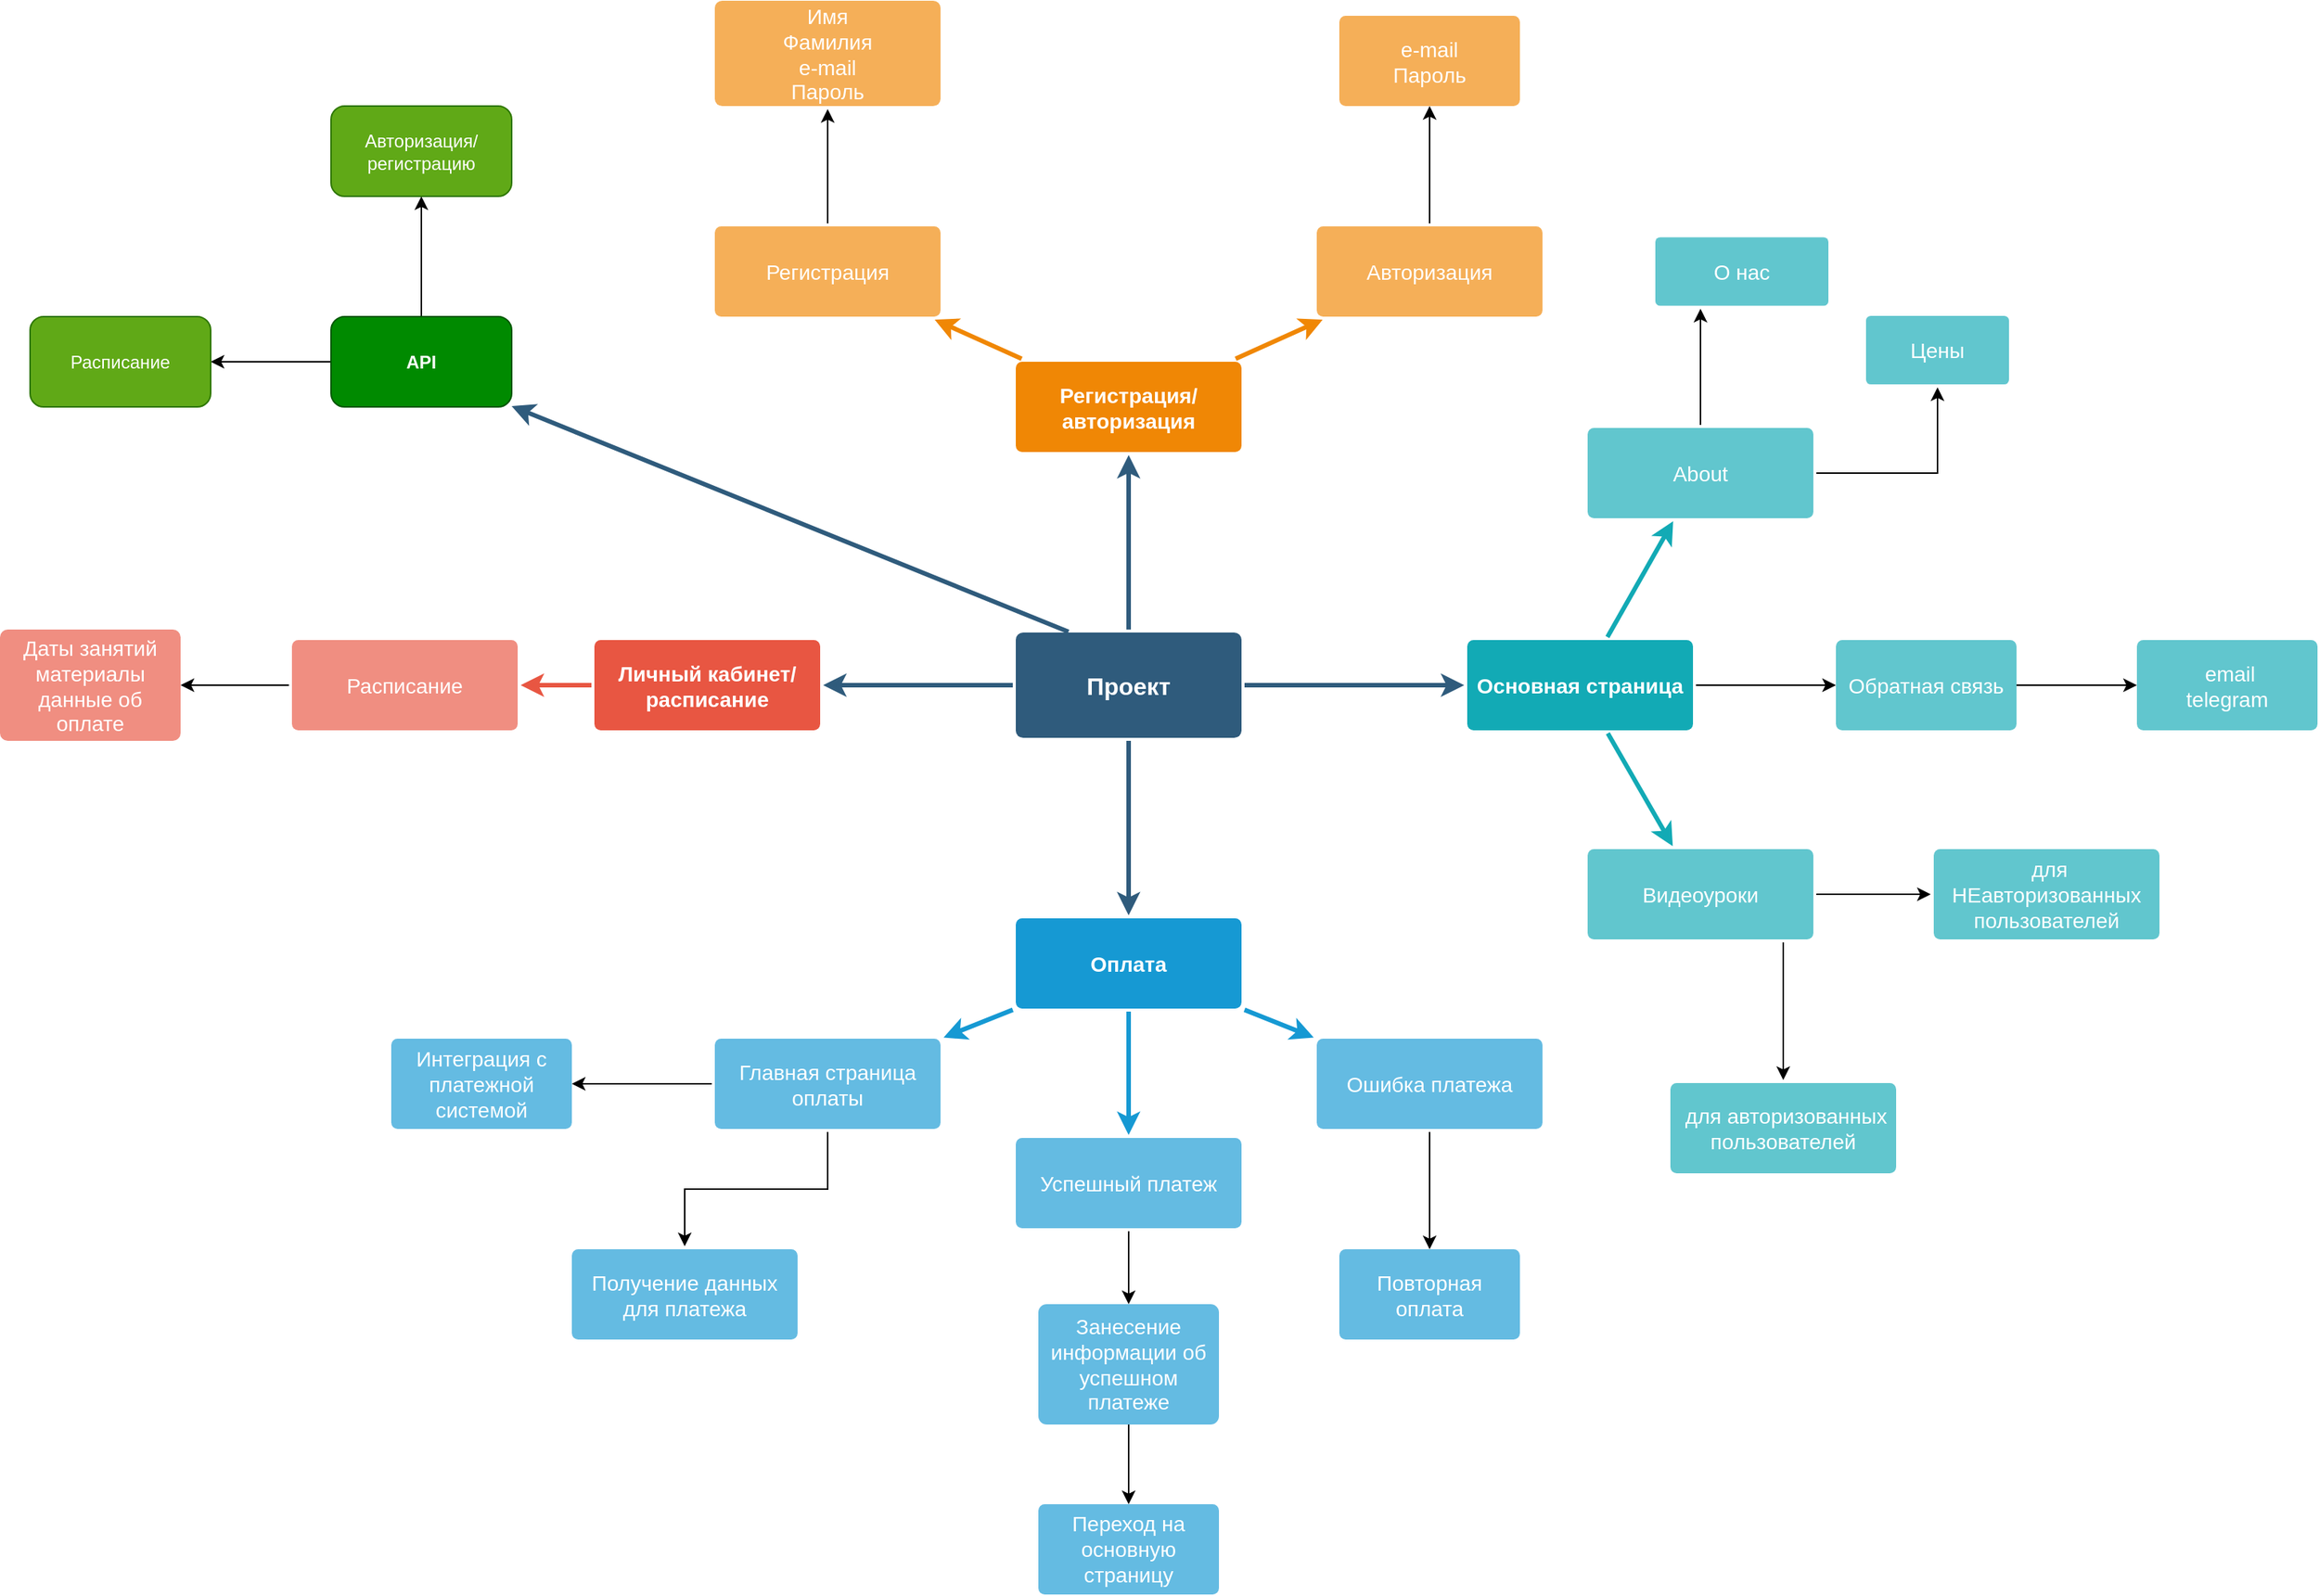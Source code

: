 <mxfile version="20.8.23" type="github">
  <diagram id="6a731a19-8d31-9384-78a2-239565b7b9f0" name="Page-1">
    <mxGraphModel dx="3375" dy="1912" grid="1" gridSize="10" guides="1" tooltips="1" connect="1" arrows="1" fold="1" page="1" pageScale="1" pageWidth="1169" pageHeight="827" background="none" math="0" shadow="0">
      <root>
        <mxCell id="0" />
        <mxCell id="1" parent="0" />
        <mxCell id="1745" value="" style="edgeStyle=none;rounded=0;jumpStyle=none;html=1;shadow=0;labelBackgroundColor=none;startArrow=none;startFill=0;endArrow=classic;endFill=1;jettySize=auto;orthogonalLoop=1;strokeColor=#2F5B7C;strokeWidth=3;fontFamily=Helvetica;fontSize=16;fontColor=#23445D;spacing=5;" parent="1" source="1749" target="1764" edge="1">
          <mxGeometry relative="1" as="geometry" />
        </mxCell>
        <mxCell id="1746" value="" style="edgeStyle=none;rounded=0;jumpStyle=none;html=1;shadow=0;labelBackgroundColor=none;startArrow=none;startFill=0;endArrow=classic;endFill=1;jettySize=auto;orthogonalLoop=1;strokeColor=#2F5B7C;strokeWidth=3;fontFamily=Helvetica;fontSize=16;fontColor=#23445D;spacing=5;" parent="1" source="1749" target="1771" edge="1">
          <mxGeometry relative="1" as="geometry" />
        </mxCell>
        <mxCell id="1747" value="" style="edgeStyle=none;rounded=0;jumpStyle=none;html=1;shadow=0;labelBackgroundColor=none;startArrow=none;startFill=0;endArrow=classic;endFill=1;jettySize=auto;orthogonalLoop=1;strokeColor=#2F5B7C;strokeWidth=3;fontFamily=Helvetica;fontSize=16;fontColor=#23445D;spacing=5;" parent="1" source="1749" target="1760" edge="1">
          <mxGeometry relative="1" as="geometry" />
        </mxCell>
        <mxCell id="1748" value="" style="edgeStyle=none;rounded=0;jumpStyle=none;html=1;shadow=0;labelBackgroundColor=none;startArrow=none;startFill=0;endArrow=classic;endFill=1;jettySize=auto;orthogonalLoop=1;strokeColor=#2F5B7C;strokeWidth=3;fontFamily=Helvetica;fontSize=16;fontColor=#23445D;spacing=5;" parent="1" source="1749" target="1753" edge="1">
          <mxGeometry relative="1" as="geometry" />
        </mxCell>
        <mxCell id="1749" value="Проект" style="rounded=1;whiteSpace=wrap;html=1;shadow=0;labelBackgroundColor=none;strokeColor=none;strokeWidth=3;fillColor=#2F5B7C;fontFamily=Helvetica;fontSize=16;fontColor=#FFFFFF;align=center;fontStyle=1;spacing=5;arcSize=7;perimeterSpacing=2;" parent="1" vertex="1">
          <mxGeometry x="495" y="380.5" width="150" height="70" as="geometry" />
        </mxCell>
        <mxCell id="1751" value="" style="edgeStyle=none;rounded=1;jumpStyle=none;html=1;shadow=0;labelBackgroundColor=none;startArrow=none;startFill=0;jettySize=auto;orthogonalLoop=1;strokeColor=#E85642;strokeWidth=3;fontFamily=Helvetica;fontSize=14;fontColor=#FFFFFF;spacing=5;fontStyle=1;fillColor=#b0e3e6;" parent="1" source="1753" target="1755" edge="1">
          <mxGeometry relative="1" as="geometry" />
        </mxCell>
        <mxCell id="1753" value="Личный кабинет/расписание" style="rounded=1;whiteSpace=wrap;html=1;shadow=0;labelBackgroundColor=none;strokeColor=none;strokeWidth=3;fillColor=#e85642;fontFamily=Helvetica;fontSize=14;fontColor=#FFFFFF;align=center;spacing=5;fontStyle=1;arcSize=7;perimeterSpacing=2;" parent="1" vertex="1">
          <mxGeometry x="215" y="385.5" width="150" height="60" as="geometry" />
        </mxCell>
        <mxCell id="L97sJZusxxm4LGBCyc9_-1816" value="" style="edgeStyle=orthogonalEdgeStyle;rounded=0;orthogonalLoop=1;jettySize=auto;html=1;" edge="1" parent="1" source="1755" target="L97sJZusxxm4LGBCyc9_-1815">
          <mxGeometry relative="1" as="geometry" />
        </mxCell>
        <mxCell id="1755" value="Расписание" style="rounded=1;whiteSpace=wrap;html=1;shadow=0;labelBackgroundColor=none;strokeColor=none;strokeWidth=3;fillColor=#f08e81;fontFamily=Helvetica;fontSize=14;fontColor=#FFFFFF;align=center;spacing=5;fontStyle=0;arcSize=7;perimeterSpacing=2;" parent="1" vertex="1">
          <mxGeometry x="14" y="385.5" width="150" height="60" as="geometry" />
        </mxCell>
        <mxCell id="1757" value="" style="edgeStyle=none;rounded=0;jumpStyle=none;html=1;shadow=0;labelBackgroundColor=none;startArrow=none;startFill=0;endArrow=classic;endFill=1;jettySize=auto;orthogonalLoop=1;strokeColor=#1699D3;strokeWidth=3;fontFamily=Helvetica;fontSize=14;fontColor=#FFFFFF;spacing=5;" parent="1" source="1760" target="1763" edge="1">
          <mxGeometry relative="1" as="geometry" />
        </mxCell>
        <mxCell id="1758" value="" style="edgeStyle=none;rounded=0;jumpStyle=none;html=1;shadow=0;labelBackgroundColor=none;startArrow=none;startFill=0;endArrow=classic;endFill=1;jettySize=auto;orthogonalLoop=1;strokeColor=#1699D3;strokeWidth=3;fontFamily=Helvetica;fontSize=14;fontColor=#FFFFFF;spacing=5;" parent="1" source="1760" target="1762" edge="1">
          <mxGeometry relative="1" as="geometry" />
        </mxCell>
        <mxCell id="1759" value="" style="edgeStyle=none;rounded=0;jumpStyle=none;html=1;shadow=0;labelBackgroundColor=none;startArrow=none;startFill=0;endArrow=classic;endFill=1;jettySize=auto;orthogonalLoop=1;strokeColor=#1699D3;strokeWidth=3;fontFamily=Helvetica;fontSize=14;fontColor=#FFFFFF;spacing=5;" parent="1" source="1760" target="1761" edge="1">
          <mxGeometry relative="1" as="geometry" />
        </mxCell>
        <mxCell id="1760" value="Оплата" style="rounded=1;whiteSpace=wrap;html=1;shadow=0;labelBackgroundColor=none;strokeColor=none;strokeWidth=3;fillColor=#1699d3;fontFamily=Helvetica;fontSize=14;fontColor=#FFFFFF;align=center;spacing=5;fontStyle=1;arcSize=7;perimeterSpacing=2;" parent="1" vertex="1">
          <mxGeometry x="495" y="570.5" width="150" height="60" as="geometry" />
        </mxCell>
        <mxCell id="L97sJZusxxm4LGBCyc9_-1807" style="edgeStyle=orthogonalEdgeStyle;rounded=0;orthogonalLoop=1;jettySize=auto;html=1;exitX=0.5;exitY=1;exitDx=0;exitDy=0;entryX=0.5;entryY=0;entryDx=0;entryDy=0;" edge="1" parent="1" source="1761" target="L97sJZusxxm4LGBCyc9_-1801">
          <mxGeometry relative="1" as="geometry" />
        </mxCell>
        <mxCell id="1761" value="Ошибка платежа" style="rounded=1;whiteSpace=wrap;html=1;shadow=0;labelBackgroundColor=none;strokeColor=none;strokeWidth=3;fillColor=#64bbe2;fontFamily=Helvetica;fontSize=14;fontColor=#FFFFFF;align=center;spacing=5;arcSize=7;perimeterSpacing=2;" parent="1" vertex="1">
          <mxGeometry x="695" y="650.5" width="150" height="60" as="geometry" />
        </mxCell>
        <mxCell id="L97sJZusxxm4LGBCyc9_-1809" value="" style="edgeStyle=orthogonalEdgeStyle;rounded=0;orthogonalLoop=1;jettySize=auto;html=1;" edge="1" parent="1" source="1762" target="L97sJZusxxm4LGBCyc9_-1808">
          <mxGeometry relative="1" as="geometry" />
        </mxCell>
        <mxCell id="1762" value="Успешный платеж" style="rounded=1;whiteSpace=wrap;html=1;shadow=0;labelBackgroundColor=none;strokeColor=none;strokeWidth=3;fillColor=#64bbe2;fontFamily=Helvetica;fontSize=14;fontColor=#FFFFFF;align=center;spacing=5;arcSize=7;perimeterSpacing=2;" parent="1" vertex="1">
          <mxGeometry x="495" y="716.5" width="150" height="60" as="geometry" />
        </mxCell>
        <mxCell id="L97sJZusxxm4LGBCyc9_-1804" value="" style="edgeStyle=orthogonalEdgeStyle;rounded=0;orthogonalLoop=1;jettySize=auto;html=1;" edge="1" parent="1" source="1763" target="L97sJZusxxm4LGBCyc9_-1803">
          <mxGeometry relative="1" as="geometry" />
        </mxCell>
        <mxCell id="L97sJZusxxm4LGBCyc9_-1806" value="" style="edgeStyle=orthogonalEdgeStyle;rounded=0;orthogonalLoop=1;jettySize=auto;html=1;" edge="1" parent="1" source="1763" target="L97sJZusxxm4LGBCyc9_-1805">
          <mxGeometry relative="1" as="geometry" />
        </mxCell>
        <mxCell id="1763" value="Главная страница оплаты" style="rounded=1;whiteSpace=wrap;html=1;shadow=0;labelBackgroundColor=none;strokeColor=none;strokeWidth=3;fillColor=#64bbe2;fontFamily=Helvetica;fontSize=14;fontColor=#FFFFFF;align=center;spacing=5;arcSize=7;perimeterSpacing=2;" parent="1" vertex="1">
          <mxGeometry x="295" y="650.5" width="150" height="60" as="geometry" />
        </mxCell>
        <mxCell id="1764" value="Регистрация/авторизация" style="rounded=1;whiteSpace=wrap;html=1;shadow=0;labelBackgroundColor=none;strokeColor=none;strokeWidth=3;fillColor=#F08705;fontFamily=Helvetica;fontSize=14;fontColor=#FFFFFF;align=center;spacing=5;fontStyle=1;arcSize=7;perimeterSpacing=2;" parent="1" vertex="1">
          <mxGeometry x="495" y="200.5" width="150" height="60" as="geometry" />
        </mxCell>
        <mxCell id="L97sJZusxxm4LGBCyc9_-1793" value="" style="edgeStyle=orthogonalEdgeStyle;rounded=0;orthogonalLoop=1;jettySize=auto;html=1;" edge="1" parent="1" source="1765" target="L97sJZusxxm4LGBCyc9_-1792">
          <mxGeometry relative="1" as="geometry" />
        </mxCell>
        <mxCell id="1765" value="Авторизация" style="rounded=1;whiteSpace=wrap;html=1;shadow=0;labelBackgroundColor=none;strokeColor=none;strokeWidth=3;fillColor=#f5af58;fontFamily=Helvetica;fontSize=14;fontColor=#FFFFFF;align=center;spacing=5;arcSize=7;perimeterSpacing=2;" parent="1" vertex="1">
          <mxGeometry x="695" y="110.5" width="150" height="60" as="geometry" />
        </mxCell>
        <mxCell id="1766" value="" style="edgeStyle=none;rounded=0;jumpStyle=none;html=1;shadow=0;labelBackgroundColor=none;startArrow=none;startFill=0;endArrow=classic;endFill=1;jettySize=auto;orthogonalLoop=1;strokeColor=#F08705;strokeWidth=3;fontFamily=Helvetica;fontSize=14;fontColor=#FFFFFF;spacing=5;" parent="1" source="1764" target="1765" edge="1">
          <mxGeometry relative="1" as="geometry" />
        </mxCell>
        <mxCell id="L97sJZusxxm4LGBCyc9_-1790" value="" style="edgeStyle=orthogonalEdgeStyle;rounded=0;orthogonalLoop=1;jettySize=auto;html=1;" edge="1" parent="1" source="1769" target="L97sJZusxxm4LGBCyc9_-1789">
          <mxGeometry relative="1" as="geometry" />
        </mxCell>
        <mxCell id="1769" value="Регистрация" style="rounded=1;whiteSpace=wrap;html=1;shadow=0;labelBackgroundColor=none;strokeColor=none;strokeWidth=3;fillColor=#f5af58;fontFamily=Helvetica;fontSize=14;fontColor=#FFFFFF;align=center;spacing=5;arcSize=7;perimeterSpacing=2;" parent="1" vertex="1">
          <mxGeometry x="295" y="110.5" width="150" height="60" as="geometry" />
        </mxCell>
        <mxCell id="1770" value="" style="edgeStyle=none;rounded=0;jumpStyle=none;html=1;shadow=0;labelBackgroundColor=none;startArrow=none;startFill=0;endArrow=classic;endFill=1;jettySize=auto;orthogonalLoop=1;strokeColor=#F08705;strokeWidth=3;fontFamily=Helvetica;fontSize=14;fontColor=#FFFFFF;spacing=5;" parent="1" source="1764" target="1769" edge="1">
          <mxGeometry relative="1" as="geometry" />
        </mxCell>
        <mxCell id="L97sJZusxxm4LGBCyc9_-1788" value="" style="edgeStyle=orthogonalEdgeStyle;rounded=0;orthogonalLoop=1;jettySize=auto;html=1;" edge="1" parent="1" source="1771" target="L97sJZusxxm4LGBCyc9_-1787">
          <mxGeometry relative="1" as="geometry" />
        </mxCell>
        <mxCell id="1771" value="Основная страница" style="rounded=1;whiteSpace=wrap;html=1;shadow=0;labelBackgroundColor=none;strokeColor=none;strokeWidth=3;fillColor=#12aab5;fontFamily=Helvetica;fontSize=14;fontColor=#FFFFFF;align=center;spacing=5;fontStyle=1;arcSize=7;perimeterSpacing=2;" parent="1" vertex="1">
          <mxGeometry x="795" y="385.5" width="150" height="60" as="geometry" />
        </mxCell>
        <mxCell id="L97sJZusxxm4LGBCyc9_-1798" value="" style="edgeStyle=orthogonalEdgeStyle;rounded=0;orthogonalLoop=1;jettySize=auto;html=1;" edge="1" parent="1" source="1772" target="L97sJZusxxm4LGBCyc9_-1797">
          <mxGeometry relative="1" as="geometry">
            <Array as="points">
              <mxPoint x="1005" y="610" />
              <mxPoint x="1005" y="610" />
            </Array>
          </mxGeometry>
        </mxCell>
        <mxCell id="L97sJZusxxm4LGBCyc9_-1800" value="" style="edgeStyle=orthogonalEdgeStyle;rounded=0;orthogonalLoop=1;jettySize=auto;html=1;" edge="1" parent="1" source="1772" target="L97sJZusxxm4LGBCyc9_-1799">
          <mxGeometry relative="1" as="geometry" />
        </mxCell>
        <mxCell id="1772" value="Видеоуроки" style="rounded=1;whiteSpace=wrap;html=1;shadow=0;labelBackgroundColor=none;strokeColor=none;strokeWidth=3;fillColor=#61c6ce;fontFamily=Helvetica;fontSize=14;fontColor=#FFFFFF;align=center;spacing=5;fontStyle=0;arcSize=7;perimeterSpacing=2;" parent="1" vertex="1">
          <mxGeometry x="875" y="524.5" width="150" height="60" as="geometry" />
        </mxCell>
        <mxCell id="1773" value="" style="edgeStyle=none;rounded=1;jumpStyle=none;html=1;shadow=0;labelBackgroundColor=none;startArrow=none;startFill=0;jettySize=auto;orthogonalLoop=1;strokeColor=#12AAB5;strokeWidth=3;fontFamily=Helvetica;fontSize=14;fontColor=#FFFFFF;spacing=5;fontStyle=1;fillColor=#b0e3e6;" parent="1" source="1771" target="1772" edge="1">
          <mxGeometry relative="1" as="geometry" />
        </mxCell>
        <mxCell id="L97sJZusxxm4LGBCyc9_-1780" value="" style="edgeStyle=orthogonalEdgeStyle;rounded=0;orthogonalLoop=1;jettySize=auto;html=1;" edge="1" parent="1" source="1778" target="L97sJZusxxm4LGBCyc9_-1779">
          <mxGeometry relative="1" as="geometry">
            <Array as="points">
              <mxPoint x="950" y="170" />
              <mxPoint x="950" y="170" />
            </Array>
          </mxGeometry>
        </mxCell>
        <mxCell id="L97sJZusxxm4LGBCyc9_-1782" value="" style="edgeStyle=orthogonalEdgeStyle;rounded=0;orthogonalLoop=1;jettySize=auto;html=1;" edge="1" parent="1" source="1778" target="L97sJZusxxm4LGBCyc9_-1781">
          <mxGeometry relative="1" as="geometry" />
        </mxCell>
        <mxCell id="1778" value="About" style="rounded=1;whiteSpace=wrap;html=1;shadow=0;labelBackgroundColor=none;strokeColor=none;strokeWidth=3;fillColor=#61c6ce;fontFamily=Helvetica;fontSize=14;fontColor=#FFFFFF;align=center;spacing=5;fontStyle=0;arcSize=7;perimeterSpacing=2;" parent="1" vertex="1">
          <mxGeometry x="875" y="244.5" width="150" height="60" as="geometry" />
        </mxCell>
        <mxCell id="1779" value="" style="edgeStyle=none;rounded=1;jumpStyle=none;html=1;shadow=0;labelBackgroundColor=none;startArrow=none;startFill=0;jettySize=auto;orthogonalLoop=1;strokeColor=#12AAB5;strokeWidth=3;fontFamily=Helvetica;fontSize=14;fontColor=#FFFFFF;spacing=5;fontStyle=1;fillColor=#b0e3e6;" parent="1" source="1771" target="1778" edge="1">
          <mxGeometry relative="1" as="geometry" />
        </mxCell>
        <mxCell id="L97sJZusxxm4LGBCyc9_-1779" value="О нас" style="rounded=1;whiteSpace=wrap;html=1;shadow=0;labelBackgroundColor=none;strokeColor=none;strokeWidth=3;fillColor=#61c6ce;fontFamily=Helvetica;fontSize=14;fontColor=#FFFFFF;align=center;spacing=5;fontStyle=0;arcSize=7;perimeterSpacing=2;" vertex="1" parent="1">
          <mxGeometry x="920" y="117.75" width="115" height="45.5" as="geometry" />
        </mxCell>
        <mxCell id="L97sJZusxxm4LGBCyc9_-1781" value="Цены" style="rounded=1;whiteSpace=wrap;html=1;shadow=0;labelBackgroundColor=none;strokeColor=none;strokeWidth=3;fillColor=#61c6ce;fontFamily=Helvetica;fontSize=14;fontColor=#FFFFFF;align=center;spacing=5;fontStyle=0;arcSize=7;perimeterSpacing=2;" vertex="1" parent="1">
          <mxGeometry x="1060" y="170" width="95" height="45.5" as="geometry" />
        </mxCell>
        <mxCell id="L97sJZusxxm4LGBCyc9_-1795" value="" style="edgeStyle=orthogonalEdgeStyle;rounded=0;orthogonalLoop=1;jettySize=auto;html=1;" edge="1" parent="1" source="L97sJZusxxm4LGBCyc9_-1787" target="L97sJZusxxm4LGBCyc9_-1794">
          <mxGeometry relative="1" as="geometry" />
        </mxCell>
        <mxCell id="L97sJZusxxm4LGBCyc9_-1787" value="&lt;span style=&quot;font-weight: normal;&quot;&gt;Обратная связь&lt;/span&gt;" style="rounded=1;whiteSpace=wrap;html=1;fontSize=14;fillColor=#61C6CE;strokeColor=none;fontColor=#FFFFFF;shadow=0;labelBackgroundColor=none;strokeWidth=3;spacing=5;fontStyle=1;arcSize=7;" vertex="1" parent="1">
          <mxGeometry x="1040" y="385.5" width="120" height="60" as="geometry" />
        </mxCell>
        <mxCell id="L97sJZusxxm4LGBCyc9_-1789" value="Имя&lt;br&gt;Фамилия&lt;br&gt;e-mail&lt;br&gt;Пароль" style="rounded=1;whiteSpace=wrap;html=1;shadow=0;labelBackgroundColor=none;strokeColor=none;strokeWidth=3;fillColor=#f5af58;fontFamily=Helvetica;fontSize=14;fontColor=#FFFFFF;align=center;spacing=5;arcSize=7;perimeterSpacing=2;" vertex="1" parent="1">
          <mxGeometry x="295" y="-39.5" width="150" height="70" as="geometry" />
        </mxCell>
        <mxCell id="L97sJZusxxm4LGBCyc9_-1792" value="e-mail&lt;br style=&quot;border-color: var(--border-color);&quot;&gt;Пароль" style="whiteSpace=wrap;html=1;fontSize=14;fillColor=#f5af58;strokeColor=none;fontColor=#FFFFFF;rounded=1;shadow=0;labelBackgroundColor=none;strokeWidth=3;spacing=5;arcSize=7;" vertex="1" parent="1">
          <mxGeometry x="710" y="-29.5" width="120" height="60" as="geometry" />
        </mxCell>
        <mxCell id="L97sJZusxxm4LGBCyc9_-1794" value="&lt;span style=&quot;font-weight: normal;&quot;&gt;&amp;nbsp;email&lt;br&gt;telegram&lt;br&gt;&lt;/span&gt;" style="rounded=1;whiteSpace=wrap;html=1;fontSize=14;fillColor=#61C6CE;strokeColor=none;fontColor=#FFFFFF;shadow=0;labelBackgroundColor=none;strokeWidth=3;spacing=5;fontStyle=1;arcSize=7;" vertex="1" parent="1">
          <mxGeometry x="1240" y="385.5" width="120" height="60" as="geometry" />
        </mxCell>
        <mxCell id="L97sJZusxxm4LGBCyc9_-1797" value="&amp;nbsp;для авторизованных пользователей" style="rounded=1;whiteSpace=wrap;html=1;shadow=0;labelBackgroundColor=none;strokeColor=none;strokeWidth=3;fillColor=#61c6ce;fontFamily=Helvetica;fontSize=14;fontColor=#FFFFFF;align=center;spacing=5;fontStyle=0;arcSize=7;perimeterSpacing=2;" vertex="1" parent="1">
          <mxGeometry x="930" y="680" width="150" height="60" as="geometry" />
        </mxCell>
        <mxCell id="L97sJZusxxm4LGBCyc9_-1799" value="&amp;nbsp;для НЕавторизованных пользователей" style="rounded=1;whiteSpace=wrap;html=1;shadow=0;labelBackgroundColor=none;strokeColor=none;strokeWidth=3;fillColor=#61c6ce;fontFamily=Helvetica;fontSize=14;fontColor=#FFFFFF;align=center;spacing=5;fontStyle=0;arcSize=7;perimeterSpacing=2;" vertex="1" parent="1">
          <mxGeometry x="1105" y="524.5" width="150" height="60" as="geometry" />
        </mxCell>
        <mxCell id="L97sJZusxxm4LGBCyc9_-1801" value="Повторная оплата" style="whiteSpace=wrap;html=1;fontSize=14;fillColor=#64bbe2;strokeColor=none;fontColor=#FFFFFF;rounded=1;shadow=0;labelBackgroundColor=none;strokeWidth=3;spacing=5;arcSize=7;" vertex="1" parent="1">
          <mxGeometry x="710" y="790.5" width="120" height="60" as="geometry" />
        </mxCell>
        <mxCell id="L97sJZusxxm4LGBCyc9_-1803" value="Интеграция с платежной системой" style="whiteSpace=wrap;html=1;fontSize=14;fillColor=#64bbe2;strokeColor=none;fontColor=#FFFFFF;rounded=1;shadow=0;labelBackgroundColor=none;strokeWidth=3;spacing=5;arcSize=7;" vertex="1" parent="1">
          <mxGeometry x="80" y="650.5" width="120" height="60" as="geometry" />
        </mxCell>
        <mxCell id="L97sJZusxxm4LGBCyc9_-1805" value="Получение данных для платежа" style="rounded=1;whiteSpace=wrap;html=1;shadow=0;labelBackgroundColor=none;strokeColor=none;strokeWidth=3;fillColor=#64bbe2;fontFamily=Helvetica;fontSize=14;fontColor=#FFFFFF;align=center;spacing=5;arcSize=7;perimeterSpacing=2;" vertex="1" parent="1">
          <mxGeometry x="200" y="790.5" width="150" height="60" as="geometry" />
        </mxCell>
        <mxCell id="L97sJZusxxm4LGBCyc9_-1812" value="" style="edgeStyle=orthogonalEdgeStyle;rounded=0;orthogonalLoop=1;jettySize=auto;html=1;" edge="1" parent="1" source="L97sJZusxxm4LGBCyc9_-1808" target="L97sJZusxxm4LGBCyc9_-1811">
          <mxGeometry relative="1" as="geometry" />
        </mxCell>
        <mxCell id="L97sJZusxxm4LGBCyc9_-1808" value="Занесение информации об успешном платеже" style="whiteSpace=wrap;html=1;fontSize=14;fillColor=#64bbe2;strokeColor=none;fontColor=#FFFFFF;rounded=1;shadow=0;labelBackgroundColor=none;strokeWidth=3;spacing=5;arcSize=7;" vertex="1" parent="1">
          <mxGeometry x="510" y="827" width="120" height="80" as="geometry" />
        </mxCell>
        <mxCell id="L97sJZusxxm4LGBCyc9_-1811" value="Переход на основную страницу" style="whiteSpace=wrap;html=1;fontSize=14;fillColor=#64bbe2;strokeColor=none;fontColor=#FFFFFF;rounded=1;shadow=0;labelBackgroundColor=none;strokeWidth=3;spacing=5;arcSize=7;" vertex="1" parent="1">
          <mxGeometry x="510" y="960" width="120" height="60" as="geometry" />
        </mxCell>
        <mxCell id="L97sJZusxxm4LGBCyc9_-1814" value="" style="endArrow=classic;html=1;rounded=0;strokeColor=#2F5B7C;strokeWidth=3;" edge="1" parent="1">
          <mxGeometry width="50" height="50" relative="1" as="geometry">
            <mxPoint x="530" y="380" as="sourcePoint" />
            <mxPoint x="160" y="230" as="targetPoint" />
          </mxGeometry>
        </mxCell>
        <mxCell id="L97sJZusxxm4LGBCyc9_-1815" value="Даты занятий&lt;br&gt;материалы&lt;br&gt;данные об оплате" style="whiteSpace=wrap;html=1;fontSize=14;fillColor=#f08e81;strokeColor=none;fontColor=#FFFFFF;rounded=1;shadow=0;labelBackgroundColor=none;strokeWidth=3;spacing=5;fontStyle=0;arcSize=7;" vertex="1" parent="1">
          <mxGeometry x="-180" y="378.5" width="120" height="74" as="geometry" />
        </mxCell>
        <mxCell id="L97sJZusxxm4LGBCyc9_-1819" value="" style="edgeStyle=orthogonalEdgeStyle;rounded=0;orthogonalLoop=1;jettySize=auto;html=1;strokeColor=#050505;strokeWidth=1;" edge="1" parent="1" source="L97sJZusxxm4LGBCyc9_-1817" target="L97sJZusxxm4LGBCyc9_-1818">
          <mxGeometry relative="1" as="geometry" />
        </mxCell>
        <mxCell id="L97sJZusxxm4LGBCyc9_-1821" value="" style="edgeStyle=orthogonalEdgeStyle;rounded=0;orthogonalLoop=1;jettySize=auto;html=1;strokeColor=#050505;strokeWidth=1;" edge="1" parent="1" source="L97sJZusxxm4LGBCyc9_-1817" target="L97sJZusxxm4LGBCyc9_-1820">
          <mxGeometry relative="1" as="geometry" />
        </mxCell>
        <mxCell id="L97sJZusxxm4LGBCyc9_-1817" value="&lt;b&gt;API&lt;/b&gt;" style="rounded=1;whiteSpace=wrap;html=1;fillColor=#008a00;fontColor=#ffffff;strokeColor=#005700;" vertex="1" parent="1">
          <mxGeometry x="40" y="170.5" width="120" height="60" as="geometry" />
        </mxCell>
        <mxCell id="L97sJZusxxm4LGBCyc9_-1818" value="Расписание" style="whiteSpace=wrap;html=1;fillColor=#60a917;strokeColor=#2D7600;fontColor=#ffffff;rounded=1;" vertex="1" parent="1">
          <mxGeometry x="-160" y="170.5" width="120" height="60" as="geometry" />
        </mxCell>
        <mxCell id="L97sJZusxxm4LGBCyc9_-1820" value="Авторизация/регистрацию" style="whiteSpace=wrap;html=1;fillColor=#60a917;strokeColor=#2D7600;fontColor=#ffffff;rounded=1;" vertex="1" parent="1">
          <mxGeometry x="40" y="30.5" width="120" height="60" as="geometry" />
        </mxCell>
      </root>
    </mxGraphModel>
  </diagram>
</mxfile>

